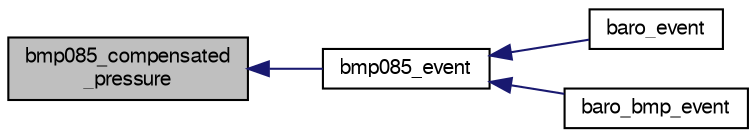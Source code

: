 digraph "bmp085_compensated_pressure"
{
  edge [fontname="FreeSans",fontsize="10",labelfontname="FreeSans",labelfontsize="10"];
  node [fontname="FreeSans",fontsize="10",shape=record];
  rankdir="LR";
  Node1 [label="bmp085_compensated\l_pressure",height=0.2,width=0.4,color="black", fillcolor="grey75", style="filled", fontcolor="black"];
  Node1 -> Node2 [dir="back",color="midnightblue",fontsize="10",style="solid",fontname="FreeSans"];
  Node2 [label="bmp085_event",height=0.2,width=0.4,color="black", fillcolor="white", style="filled",URL="$bmp085_8h.html#a378f5eb4f4ed5e17c6f13e3dc4629842"];
  Node2 -> Node3 [dir="back",color="midnightblue",fontsize="10",style="solid",fontname="FreeSans"];
  Node3 [label="baro_event",height=0.2,width=0.4,color="black", fillcolor="white", style="filled",URL="$lia_2baro__board_8c.html#a35cf6cc4a308999840a583900a3d35ff"];
  Node2 -> Node4 [dir="back",color="midnightblue",fontsize="10",style="solid",fontname="FreeSans"];
  Node4 [label="baro_bmp_event",height=0.2,width=0.4,color="black", fillcolor="white", style="filled",URL="$baro__bmp_8h.html#aa5e236975231b4db2818cdc4c997fea0"];
}
